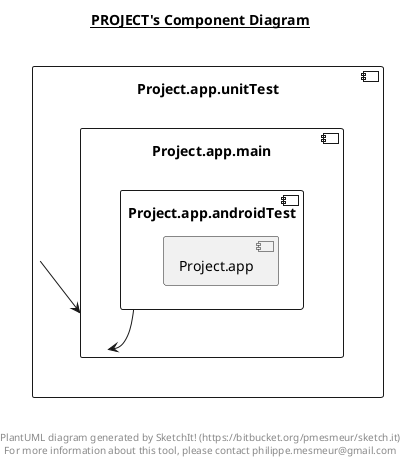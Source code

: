 @startuml

title __PROJECT's Component Diagram__\n

  component "Project.app.unitTest" {
        [Project.app.main]
    component "Project.app.main" {
          [Project.app.androidTest]
      component "Project.app.androidTest" {
            [Project.app]
      }


    }


  }


  [Project.app.androidTest] --> [Project.app.main]
  [Project.app.unitTest] --> [Project.app.main]


right footer


PlantUML diagram generated by SketchIt! (https://bitbucket.org/pmesmeur/sketch.it)
For more information about this tool, please contact philippe.mesmeur@gmail.com
endfooter

@enduml
